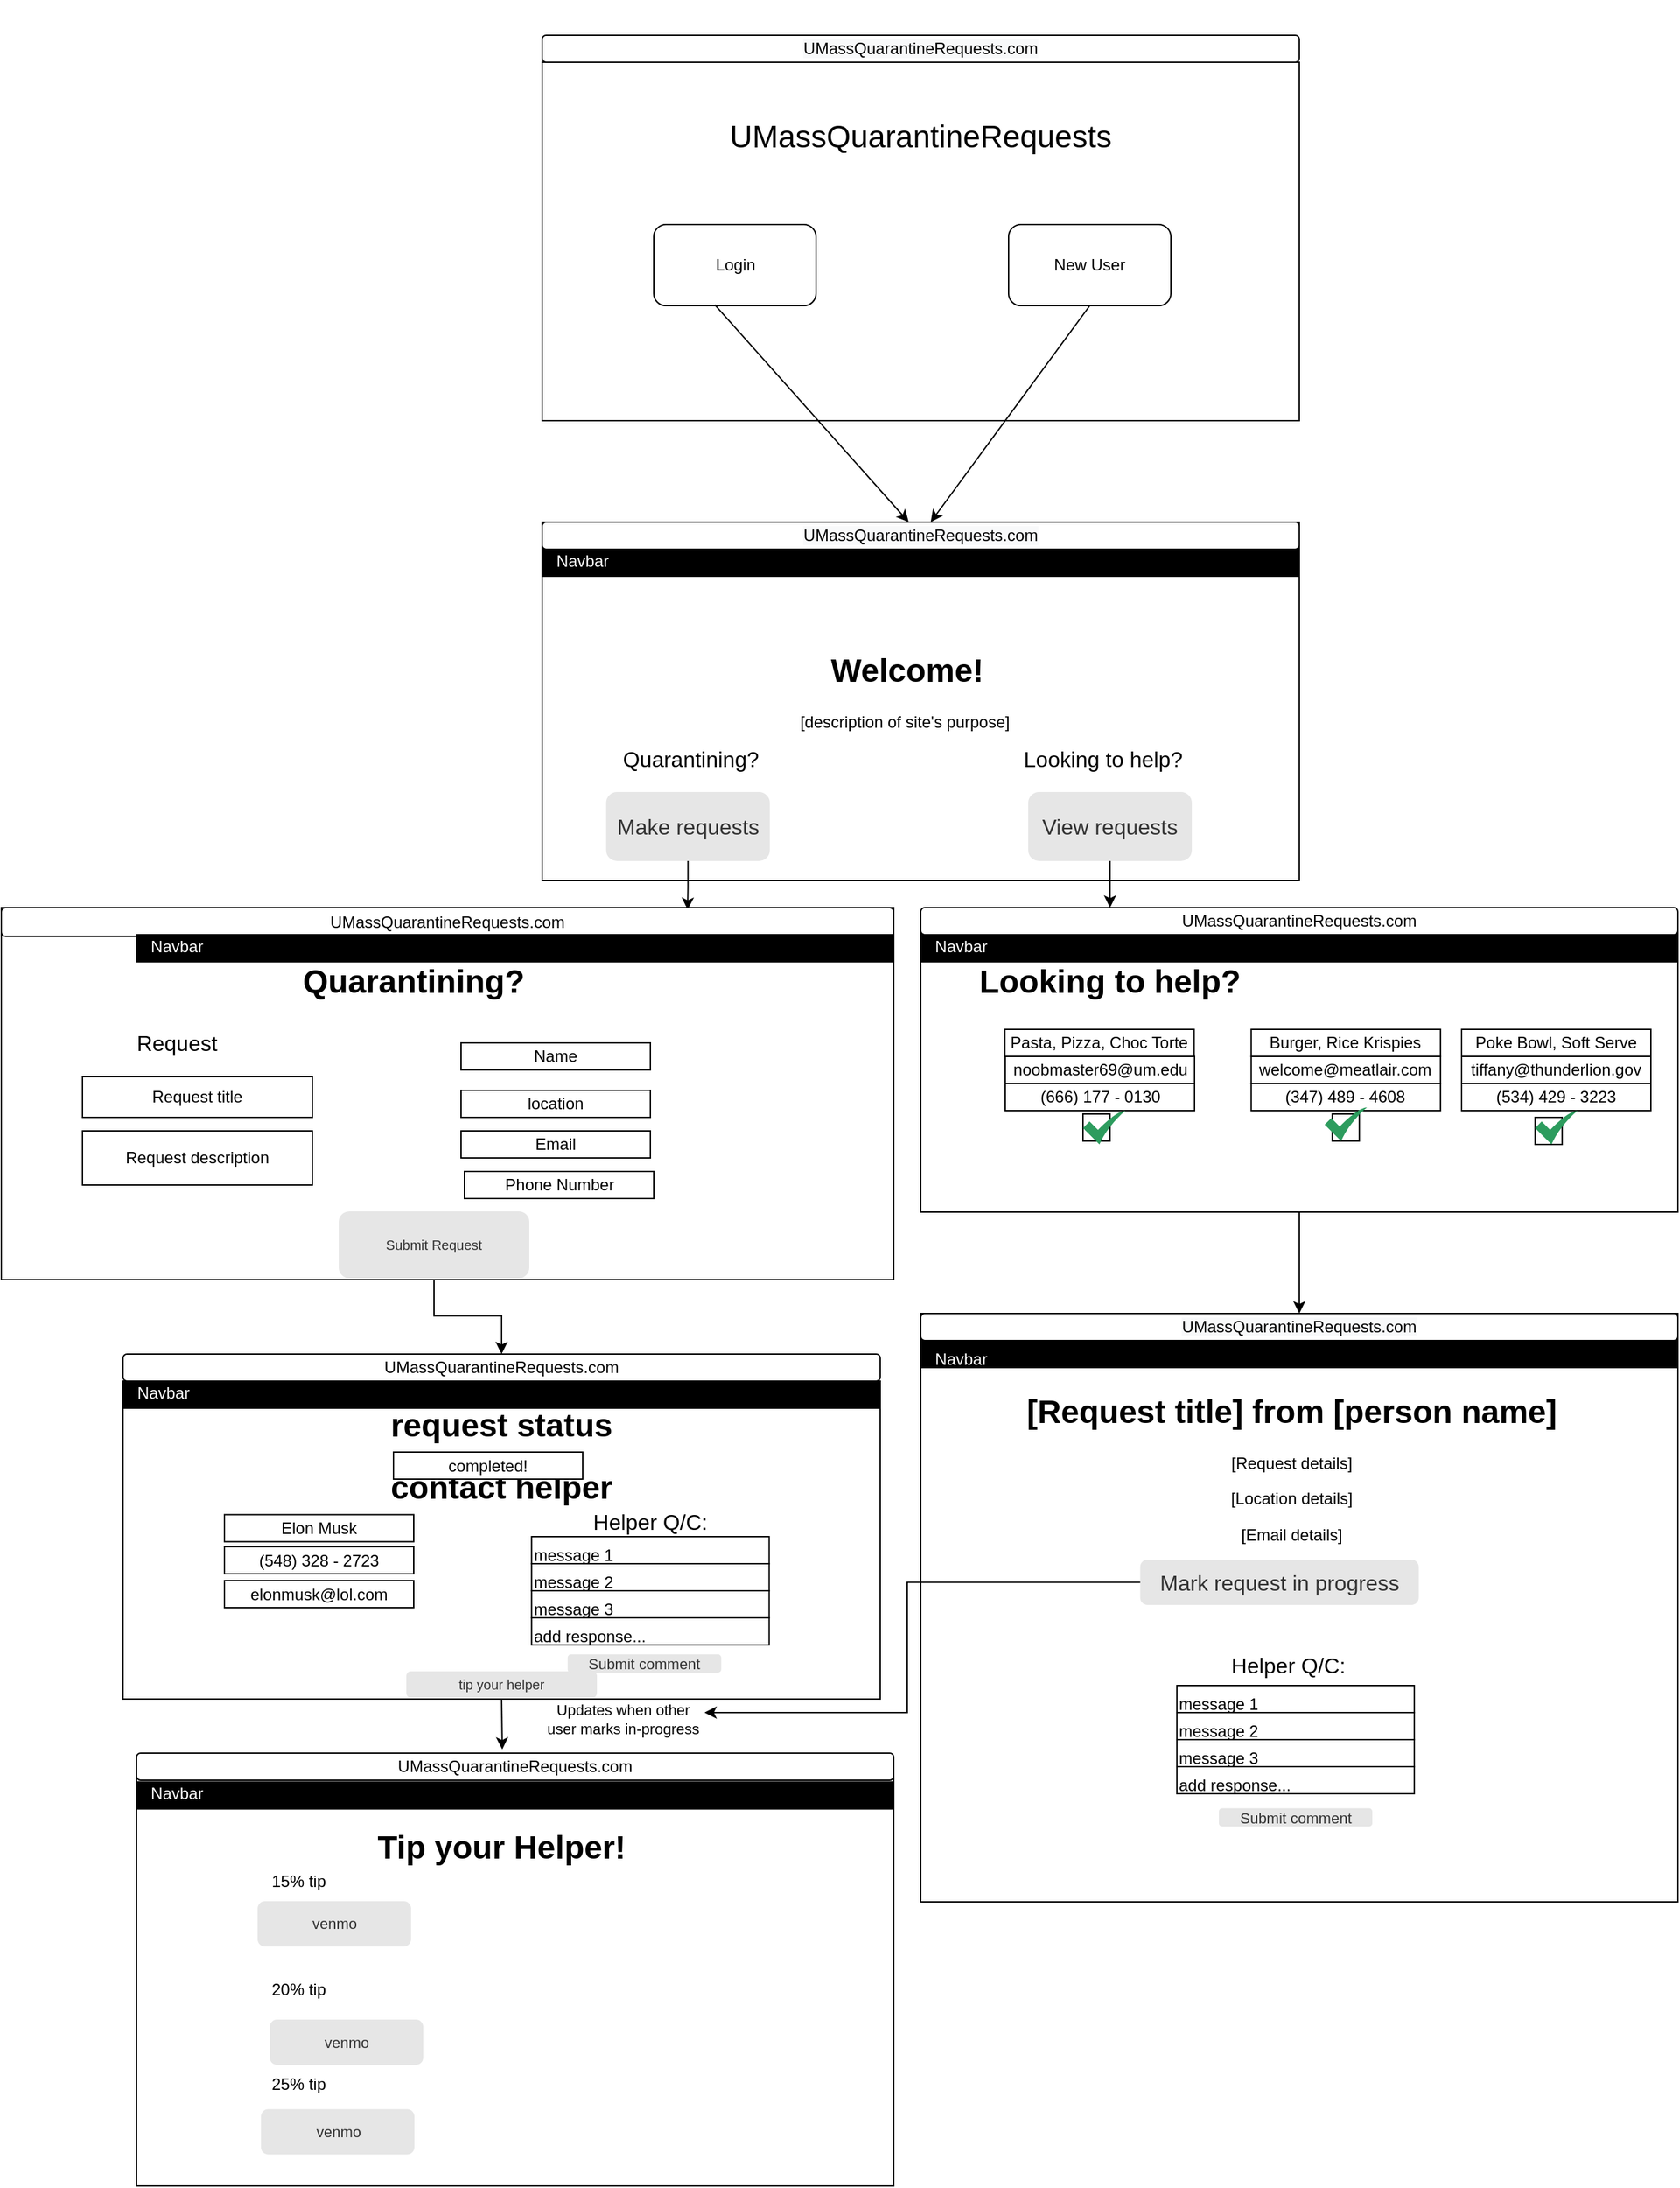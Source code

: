<mxfile version="15.5.8" type="github">
  <diagram id="xOa8urjB6kpWdedyfURd" name="Page-1">
    <mxGraphModel dx="918" dy="1583" grid="1" gridSize="10" guides="1" tooltips="1" connect="1" arrows="1" fold="1" page="1" pageScale="1" pageWidth="850" pageHeight="1100" math="0" shadow="0">
      <root>
        <mxCell id="0" />
        <mxCell id="1" parent="0" />
        <mxCell id="gMZ0pz86UfZ7Bh6NmJJu-4" value="" style="rounded=0;whiteSpace=wrap;html=1;" parent="1" vertex="1">
          <mxGeometry x="570" y="-320" width="560" height="265" as="geometry" />
        </mxCell>
        <mxCell id="gMZ0pz86UfZ7Bh6NmJJu-62" style="edgeStyle=orthogonalEdgeStyle;rounded=0;orthogonalLoop=1;jettySize=auto;html=1;entryX=0.769;entryY=0.071;entryDx=0;entryDy=0;entryPerimeter=0;" parent="1" source="gMZ0pz86UfZ7Bh6NmJJu-7" target="gMZ0pz86UfZ7Bh6NmJJu-18" edge="1">
          <mxGeometry relative="1" as="geometry" />
        </mxCell>
        <mxCell id="gMZ0pz86UfZ7Bh6NmJJu-63" style="edgeStyle=orthogonalEdgeStyle;rounded=0;orthogonalLoop=1;jettySize=auto;html=1;entryX=0.25;entryY=0;entryDx=0;entryDy=0;" parent="1" source="gMZ0pz86UfZ7Bh6NmJJu-6" target="gMZ0pz86UfZ7Bh6NmJJu-60" edge="1">
          <mxGeometry relative="1" as="geometry" />
        </mxCell>
        <mxCell id="gMZ0pz86UfZ7Bh6NmJJu-5" value="&lt;h1&gt;Welcome!&lt;/h1&gt;&lt;p&gt;[description of site&#39;s purpose]&amp;nbsp;&lt;/p&gt;" style="text;html=1;strokeColor=none;fillColor=none;spacing=5;spacingTop=-20;whiteSpace=wrap;overflow=hidden;rounded=0;align=center;" parent="1" vertex="1">
          <mxGeometry x="700" y="-230" width="280" height="70" as="geometry" />
        </mxCell>
        <mxCell id="gMZ0pz86UfZ7Bh6NmJJu-6" value="&lt;font style=&quot;font-size: 16px&quot;&gt;View requests&lt;/font&gt;" style="rounded=1;html=1;shadow=0;dashed=0;whiteSpace=wrap;fontSize=10;fillColor=#E6E6E6;align=center;strokeColor=#E6E6E6;fontColor=#333333;" parent="1" vertex="1">
          <mxGeometry x="930" y="-120" width="120" height="50" as="geometry" />
        </mxCell>
        <mxCell id="gMZ0pz86UfZ7Bh6NmJJu-7" value="&lt;font style=&quot;font-size: 16px&quot;&gt;Make requests&lt;/font&gt;" style="rounded=1;html=1;shadow=0;dashed=0;whiteSpace=wrap;fontSize=10;fillColor=#E6E6E6;align=center;strokeColor=#E6E6E6;fontColor=#333333;" parent="1" vertex="1">
          <mxGeometry x="617.81" y="-120" width="120" height="50" as="geometry" />
        </mxCell>
        <mxCell id="gMZ0pz86UfZ7Bh6NmJJu-8" value="Quarantining?" style="text;html=1;strokeColor=none;fillColor=none;align=center;verticalAlign=middle;whiteSpace=wrap;rounded=0;fontSize=16;" parent="1" vertex="1">
          <mxGeometry x="610" y="-160" width="140" height="30" as="geometry" />
        </mxCell>
        <mxCell id="gMZ0pz86UfZ7Bh6NmJJu-9" value="Looking to help?" style="text;html=1;strokeColor=none;fillColor=none;align=center;verticalAlign=middle;whiteSpace=wrap;rounded=0;fontSize=16;" parent="1" vertex="1">
          <mxGeometry x="915" y="-160" width="140" height="30" as="geometry" />
        </mxCell>
        <mxCell id="gMZ0pz86UfZ7Bh6NmJJu-10" value="&#xa;&#xa;&lt;span style=&quot;color: rgb(0, 0, 0); font-family: helvetica; font-size: 12px; font-style: normal; font-weight: 400; letter-spacing: normal; text-align: center; text-indent: 0px; text-transform: none; word-spacing: 0px; background-color: rgb(248, 249, 250); display: inline; float: none;&quot;&gt;UMassQuarantineRequests.com&lt;/span&gt;&#xa;&#xa;" style="rounded=1;whiteSpace=wrap;html=1;" parent="1" vertex="1">
          <mxGeometry x="570" y="-320" width="560" height="20" as="geometry" />
        </mxCell>
        <mxCell id="gMZ0pz86UfZ7Bh6NmJJu-67" style="edgeStyle=orthogonalEdgeStyle;rounded=0;orthogonalLoop=1;jettySize=auto;html=1;exitX=0.5;exitY=1;exitDx=0;exitDy=0;entryX=0.5;entryY=0;entryDx=0;entryDy=0;" parent="1" source="8UkIw04C8tfjKHW86x7a-14" target="gMZ0pz86UfZ7Bh6NmJJu-61" edge="1">
          <mxGeometry relative="1" as="geometry" />
        </mxCell>
        <mxCell id="gMZ0pz86UfZ7Bh6NmJJu-12" value="" style="rounded=0;whiteSpace=wrap;html=1;" parent="1" vertex="1">
          <mxGeometry x="170" y="-35" width="660" height="275" as="geometry" />
        </mxCell>
        <mxCell id="gMZ0pz86UfZ7Bh6NmJJu-13" value="&lt;h1&gt;Quarantining?&lt;/h1&gt;" style="text;html=1;strokeColor=none;fillColor=none;spacing=5;spacingTop=-20;whiteSpace=wrap;overflow=hidden;rounded=0;align=center;" parent="1" vertex="1">
          <mxGeometry x="335" width="280" height="40" as="geometry" />
        </mxCell>
        <mxCell id="gMZ0pz86UfZ7Bh6NmJJu-16" value="Request" style="text;html=1;strokeColor=none;fillColor=none;align=center;verticalAlign=middle;whiteSpace=wrap;rounded=0;fontSize=16;" parent="1" vertex="1">
          <mxGeometry x="230" y="50" width="140" height="30" as="geometry" />
        </mxCell>
        <mxCell id="gMZ0pz86UfZ7Bh6NmJJu-18" value="UMassQuarantineRequests.com" style="rounded=1;whiteSpace=wrap;html=1;" parent="1" vertex="1">
          <mxGeometry x="170" y="-35" width="660" height="21.25" as="geometry" />
        </mxCell>
        <mxCell id="gMZ0pz86UfZ7Bh6NmJJu-24" value="Email" style="rounded=0;whiteSpace=wrap;html=1;" parent="1" vertex="1">
          <mxGeometry x="510" y="130" width="140" height="20" as="geometry" />
        </mxCell>
        <mxCell id="gMZ0pz86UfZ7Bh6NmJJu-25" value="Phone Number" style="rounded=0;whiteSpace=wrap;html=1;" parent="1" vertex="1">
          <mxGeometry x="512.5" y="160" width="140" height="20" as="geometry" />
        </mxCell>
        <mxCell id="VA0naa6v9G5pV4DlwBUk-33" style="edgeStyle=orthogonalEdgeStyle;rounded=0;orthogonalLoop=1;jettySize=auto;html=1;exitX=0.5;exitY=1;exitDx=0;exitDy=0;entryX=0.5;entryY=0;entryDx=0;entryDy=0;" edge="1" parent="1" source="gMZ0pz86UfZ7Bh6NmJJu-28" target="8UkIw04C8tfjKHW86x7a-22">
          <mxGeometry relative="1" as="geometry" />
        </mxCell>
        <mxCell id="gMZ0pz86UfZ7Bh6NmJJu-28" value="" style="rounded=0;whiteSpace=wrap;html=1;" parent="1" vertex="1">
          <mxGeometry x="850" y="-25" width="560" height="215" as="geometry" />
        </mxCell>
        <mxCell id="gMZ0pz86UfZ7Bh6NmJJu-29" value="&lt;h1&gt;Looking to help?&lt;/h1&gt;" style="text;html=1;strokeColor=none;fillColor=none;spacing=5;spacingTop=-20;whiteSpace=wrap;overflow=hidden;rounded=0;align=center;" parent="1" vertex="1">
          <mxGeometry x="850" width="280" height="40" as="geometry" />
        </mxCell>
        <mxCell id="gMZ0pz86UfZ7Bh6NmJJu-33" value="Pasta, Pizza, Choc Torte" style="rounded=0;whiteSpace=wrap;html=1;" parent="1" vertex="1">
          <mxGeometry x="912.19" y="55" width="140" height="20" as="geometry" />
        </mxCell>
        <mxCell id="gMZ0pz86UfZ7Bh6NmJJu-34" value="Burger, Rice Krispies" style="rounded=0;whiteSpace=wrap;html=1;" parent="1" vertex="1">
          <mxGeometry x="1094.38" y="55" width="140" height="20" as="geometry" />
        </mxCell>
        <mxCell id="gMZ0pz86UfZ7Bh6NmJJu-35" value="Poke Bowl, Soft Serve" style="rounded=0;whiteSpace=wrap;html=1;" parent="1" vertex="1">
          <mxGeometry x="1250" y="55" width="140" height="20" as="geometry" />
        </mxCell>
        <mxCell id="gMZ0pz86UfZ7Bh6NmJJu-36" value="noobmaster69@um.edu" style="rounded=0;whiteSpace=wrap;html=1;" parent="1" vertex="1">
          <mxGeometry x="912.5" y="75" width="140" height="20" as="geometry" />
        </mxCell>
        <mxCell id="gMZ0pz86UfZ7Bh6NmJJu-37" value="(666) 177 - 0130" style="rounded=0;whiteSpace=wrap;html=1;" parent="1" vertex="1">
          <mxGeometry x="912.5" y="95" width="140" height="20" as="geometry" />
        </mxCell>
        <mxCell id="gMZ0pz86UfZ7Bh6NmJJu-49" value="welcome@meatlair.com" style="rounded=0;whiteSpace=wrap;html=1;" parent="1" vertex="1">
          <mxGeometry x="1094.38" y="75" width="140" height="20" as="geometry" />
        </mxCell>
        <mxCell id="gMZ0pz86UfZ7Bh6NmJJu-50" value="(347)&amp;nbsp;489 - 4608" style="rounded=0;whiteSpace=wrap;html=1;" parent="1" vertex="1">
          <mxGeometry x="1094.38" y="95" width="140" height="20" as="geometry" />
        </mxCell>
        <mxCell id="gMZ0pz86UfZ7Bh6NmJJu-51" value="tiffany@thunderlion.gov" style="rounded=0;whiteSpace=wrap;html=1;" parent="1" vertex="1">
          <mxGeometry x="1250" y="75" width="140" height="20" as="geometry" />
        </mxCell>
        <mxCell id="gMZ0pz86UfZ7Bh6NmJJu-52" value="(534) 429 - 3223" style="rounded=0;whiteSpace=wrap;html=1;" parent="1" vertex="1">
          <mxGeometry x="1250" y="95" width="140" height="20" as="geometry" />
        </mxCell>
        <mxCell id="gMZ0pz86UfZ7Bh6NmJJu-55" value="" style="rounded=0;whiteSpace=wrap;html=1;" parent="1" vertex="1">
          <mxGeometry x="1304.37" y="120" width="20" height="20" as="geometry" />
        </mxCell>
        <mxCell id="gMZ0pz86UfZ7Bh6NmJJu-57" value="" style="sketch=0;html=1;aspect=fixed;strokeColor=none;shadow=0;align=center;verticalAlign=top;fillColor=#2D9C5E;shape=mxgraph.gcp2.check" parent="1" vertex="1">
          <mxGeometry x="1304.37" y="115" width="31.25" height="25" as="geometry" />
        </mxCell>
        <mxCell id="VA0naa6v9G5pV4DlwBUk-36" style="edgeStyle=orthogonalEdgeStyle;rounded=0;orthogonalLoop=1;jettySize=auto;html=1;exitX=0.5;exitY=1;exitDx=0;exitDy=0;entryX=0.483;entryY=-0.137;entryDx=0;entryDy=0;entryPerimeter=0;" edge="1" parent="1" source="gMZ0pz86UfZ7Bh6NmJJu-59" target="8UkIw04C8tfjKHW86x7a-60">
          <mxGeometry relative="1" as="geometry" />
        </mxCell>
        <mxCell id="gMZ0pz86UfZ7Bh6NmJJu-59" value="" style="rounded=0;whiteSpace=wrap;html=1;" parent="1" vertex="1">
          <mxGeometry x="260" y="315" width="560" height="235" as="geometry" />
        </mxCell>
        <mxCell id="gMZ0pz86UfZ7Bh6NmJJu-60" value="UMassQuarantineRequests.com" style="rounded=1;whiteSpace=wrap;html=1;" parent="1" vertex="1">
          <mxGeometry x="850" y="-35" width="560" height="20" as="geometry" />
        </mxCell>
        <mxCell id="gMZ0pz86UfZ7Bh6NmJJu-61" value="UMassQuarantineRequests.com" style="rounded=1;whiteSpace=wrap;html=1;" parent="1" vertex="1">
          <mxGeometry x="260" y="295" width="560" height="20" as="geometry" />
        </mxCell>
        <mxCell id="8UkIw04C8tfjKHW86x7a-1" value="location" style="rounded=0;whiteSpace=wrap;html=1;" parent="1" vertex="1">
          <mxGeometry x="510" y="100" width="140" height="20" as="geometry" />
        </mxCell>
        <mxCell id="8UkIw04C8tfjKHW86x7a-12" value="Request description" style="rounded=0;whiteSpace=wrap;html=1;" parent="1" vertex="1">
          <mxGeometry x="230" y="130" width="170" height="40" as="geometry" />
        </mxCell>
        <mxCell id="8UkIw04C8tfjKHW86x7a-14" value="Submit Request" style="rounded=1;html=1;shadow=0;dashed=0;whiteSpace=wrap;fontSize=10;fillColor=#E6E6E6;align=center;strokeColor=#E6E6E6;fontColor=#333333;" parent="1" vertex="1">
          <mxGeometry x="420" y="190" width="140" height="48.44" as="geometry" />
        </mxCell>
        <mxCell id="8UkIw04C8tfjKHW86x7a-16" value="" style="rounded=0;whiteSpace=wrap;html=1;" parent="1" vertex="1">
          <mxGeometry x="850" y="265" width="560" height="435" as="geometry" />
        </mxCell>
        <mxCell id="8UkIw04C8tfjKHW86x7a-17" value="&lt;h1&gt;[Request title] from [person name]&lt;/h1&gt;&lt;p&gt;[Request details]&lt;/p&gt;&lt;p&gt;[Location details]&lt;/p&gt;&lt;p&gt;[Email details]&lt;/p&gt;&lt;p&gt;[Phone number]&lt;/p&gt;" style="text;html=1;strokeColor=none;fillColor=none;spacing=5;spacingTop=-20;whiteSpace=wrap;overflow=hidden;rounded=0;align=center;" parent="1" vertex="1">
          <mxGeometry x="912.19" y="317.5" width="425" height="120" as="geometry" />
        </mxCell>
        <mxCell id="8UkIw04C8tfjKHW86x7a-69" style="edgeStyle=orthogonalEdgeStyle;rounded=0;orthogonalLoop=1;jettySize=auto;html=1;exitX=0;exitY=0.5;exitDx=0;exitDy=0;fontSize=11;" parent="1" source="8UkIw04C8tfjKHW86x7a-19" target="8UkIw04C8tfjKHW86x7a-70" edge="1">
          <mxGeometry relative="1" as="geometry">
            <mxPoint x="560" y="560" as="targetPoint" />
            <Array as="points">
              <mxPoint x="840" y="464" />
              <mxPoint x="840" y="560" />
            </Array>
          </mxGeometry>
        </mxCell>
        <mxCell id="8UkIw04C8tfjKHW86x7a-19" value="&lt;font style=&quot;font-size: 16px&quot;&gt;Mark request in progress&lt;/font&gt;" style="rounded=1;html=1;shadow=0;dashed=0;whiteSpace=wrap;fontSize=10;fillColor=#E6E6E6;align=center;strokeColor=#E6E6E6;fontColor=#333333;" parent="1" vertex="1">
          <mxGeometry x="1012.81" y="447.5" width="205" height="32.5" as="geometry" />
        </mxCell>
        <mxCell id="8UkIw04C8tfjKHW86x7a-22" value="&#xa;&#xa;&lt;span style=&quot;color: rgb(0, 0, 0); font-family: helvetica; font-size: 12px; font-style: normal; font-weight: 400; letter-spacing: normal; text-align: center; text-indent: 0px; text-transform: none; word-spacing: 0px; background-color: rgb(248, 249, 250); display: inline; float: none;&quot;&gt;UMassQuarantineRequests.com&lt;/span&gt;&#xa;&#xa;" style="rounded=1;whiteSpace=wrap;html=1;" parent="1" vertex="1">
          <mxGeometry x="850" y="265" width="560" height="20" as="geometry" />
        </mxCell>
        <mxCell id="8UkIw04C8tfjKHW86x7a-29" value="Request title" style="rounded=0;whiteSpace=wrap;html=1;" parent="1" vertex="1">
          <mxGeometry x="230" y="90" width="170" height="30" as="geometry" />
        </mxCell>
        <mxCell id="8UkIw04C8tfjKHW86x7a-30" value="Name" style="rounded=0;whiteSpace=wrap;html=1;" parent="1" vertex="1">
          <mxGeometry x="510" y="65" width="140" height="20" as="geometry" />
        </mxCell>
        <mxCell id="8UkIw04C8tfjKHW86x7a-41" value="Helper Q/C:" style="text;html=1;strokeColor=none;fillColor=none;align=center;verticalAlign=middle;whiteSpace=wrap;rounded=0;fontSize=16;" parent="1" vertex="1">
          <mxGeometry x="1052.19" y="510" width="140" height="30" as="geometry" />
        </mxCell>
        <mxCell id="8UkIw04C8tfjKHW86x7a-44" value="&lt;span style=&quot;font-size: 11px&quot;&gt;Submit comment&lt;/span&gt;" style="rounded=1;html=1;shadow=0;dashed=0;whiteSpace=wrap;fontSize=10;fillColor=#E6E6E6;align=center;strokeColor=#E6E6E6;fontColor=#333333;" parent="1" vertex="1">
          <mxGeometry x="1071" y="631.25" width="112.5" height="12.5" as="geometry" />
        </mxCell>
        <mxCell id="8UkIw04C8tfjKHW86x7a-59" value="" style="rounded=0;whiteSpace=wrap;html=1;" parent="1" vertex="1">
          <mxGeometry x="270" y="600" width="560" height="310" as="geometry" />
        </mxCell>
        <mxCell id="8UkIw04C8tfjKHW86x7a-60" value="UMassQuarantineRequests.com" style="rounded=1;whiteSpace=wrap;html=1;" parent="1" vertex="1">
          <mxGeometry x="270" y="590" width="560" height="20" as="geometry" />
        </mxCell>
        <mxCell id="8UkIw04C8tfjKHW86x7a-62" value="&lt;h1&gt;request status&lt;/h1&gt;" style="text;html=1;strokeColor=none;fillColor=none;spacing=5;spacingTop=-20;whiteSpace=wrap;overflow=hidden;rounded=0;align=center;" parent="1" vertex="1">
          <mxGeometry x="400" y="327.5" width="280" height="40" as="geometry" />
        </mxCell>
        <mxCell id="8UkIw04C8tfjKHW86x7a-64" value="&lt;h1&gt;Tip your Helper!&lt;/h1&gt;" style="text;html=1;strokeColor=none;fillColor=none;spacing=5;spacingTop=-20;whiteSpace=wrap;overflow=hidden;rounded=0;align=center;" parent="1" vertex="1">
          <mxGeometry x="345" y="640" width="390" height="40" as="geometry" />
        </mxCell>
        <mxCell id="8UkIw04C8tfjKHW86x7a-70" value="Updates when other user marks in-progress" style="text;html=1;strokeColor=none;fillColor=none;align=center;verticalAlign=middle;whiteSpace=wrap;rounded=0;fontSize=11;" parent="1" vertex="1">
          <mxGeometry x="570" y="550" width="120" height="30" as="geometry" />
        </mxCell>
        <mxCell id="8UkIw04C8tfjKHW86x7a-80" value="&lt;span style=&quot;font-size: 11px&quot;&gt;venmo&lt;/span&gt;" style="rounded=1;html=1;shadow=0;dashed=0;whiteSpace=wrap;fontSize=10;fillColor=#E6E6E6;align=center;strokeColor=#E6E6E6;fontColor=#333333;" parent="1" vertex="1">
          <mxGeometry x="360" y="700" width="112.5" height="32.5" as="geometry" />
        </mxCell>
        <mxCell id="MTcIwoVqt6RtLrn1y44d-1" value="" style="rounded=0;whiteSpace=wrap;html=1;" parent="1" vertex="1">
          <mxGeometry x="570" y="-660" width="560" height="265" as="geometry" />
        </mxCell>
        <mxCell id="MTcIwoVqt6RtLrn1y44d-2" value="&#xa;&#xa;&lt;span style=&quot;color: rgb(0, 0, 0); font-family: helvetica; font-size: 12px; font-style: normal; font-weight: 400; letter-spacing: normal; text-align: center; text-indent: 0px; text-transform: none; word-spacing: 0px; background-color: rgb(248, 249, 250); display: inline; float: none;&quot;&gt;UMassQuarantineRequests.com&lt;/span&gt;&#xa;&#xa;" style="rounded=1;whiteSpace=wrap;html=1;" parent="1" vertex="1">
          <mxGeometry x="570" y="-680" width="560" height="20" as="geometry" />
        </mxCell>
        <mxCell id="MTcIwoVqt6RtLrn1y44d-11" value="Login" style="rounded=1;whiteSpace=wrap;html=1;" parent="1" vertex="1">
          <mxGeometry x="652.5" y="-540" width="120" height="60" as="geometry" />
        </mxCell>
        <mxCell id="MTcIwoVqt6RtLrn1y44d-12" value="New User" style="rounded=1;whiteSpace=wrap;html=1;" parent="1" vertex="1">
          <mxGeometry x="915" y="-540" width="120" height="60" as="geometry" />
        </mxCell>
        <mxCell id="MTcIwoVqt6RtLrn1y44d-14" value="" style="endArrow=classic;html=1;rounded=0;exitX=0.376;exitY=0.988;exitDx=0;exitDy=0;exitPerimeter=0;" parent="1" source="MTcIwoVqt6RtLrn1y44d-11" target="gMZ0pz86UfZ7Bh6NmJJu-10" edge="1">
          <mxGeometry width="50" height="50" relative="1" as="geometry">
            <mxPoint x="692.5" y="-390" as="sourcePoint" />
            <mxPoint x="742.5" y="-440" as="targetPoint" />
          </mxGeometry>
        </mxCell>
        <mxCell id="MTcIwoVqt6RtLrn1y44d-15" value="" style="endArrow=classic;html=1;rounded=0;exitX=0.5;exitY=1;exitDx=0;exitDy=0;" parent="1" source="MTcIwoVqt6RtLrn1y44d-12" target="gMZ0pz86UfZ7Bh6NmJJu-10" edge="1">
          <mxGeometry width="50" height="50" relative="1" as="geometry">
            <mxPoint x="1110" y="-350" as="sourcePoint" />
            <mxPoint x="1160" y="-400" as="targetPoint" />
          </mxGeometry>
        </mxCell>
        <mxCell id="VA0naa6v9G5pV4DlwBUk-1" value="&lt;font style=&quot;font-size: 23px&quot;&gt;UMassQuarantineRequests&lt;/font&gt;" style="text;html=1;strokeColor=none;fillColor=none;align=center;verticalAlign=middle;whiteSpace=wrap;rounded=0;" vertex="1" parent="1">
          <mxGeometry x="820" y="-620" width="60" height="30" as="geometry" />
        </mxCell>
        <mxCell id="VA0naa6v9G5pV4DlwBUk-4" value="&lt;h1&gt;contact helper&lt;/h1&gt;" style="text;html=1;strokeColor=none;fillColor=none;spacing=5;spacingTop=-20;whiteSpace=wrap;overflow=hidden;rounded=0;align=center;" vertex="1" parent="1">
          <mxGeometry x="400" y="373.75" width="280" height="40" as="geometry" />
        </mxCell>
        <mxCell id="VA0naa6v9G5pV4DlwBUk-6" value="Elon Musk" style="rounded=0;whiteSpace=wrap;html=1;" vertex="1" parent="1">
          <mxGeometry x="335" y="413.75" width="140" height="20" as="geometry" />
        </mxCell>
        <mxCell id="VA0naa6v9G5pV4DlwBUk-8" value="(548) 328 - 2723" style="rounded=0;whiteSpace=wrap;html=1;" vertex="1" parent="1">
          <mxGeometry x="335" y="437.5" width="140" height="20" as="geometry" />
        </mxCell>
        <mxCell id="VA0naa6v9G5pV4DlwBUk-9" value="elonmusk@lol.com" style="rounded=0;whiteSpace=wrap;html=1;" vertex="1" parent="1">
          <mxGeometry x="335" y="462.5" width="140" height="20" as="geometry" />
        </mxCell>
        <mxCell id="VA0naa6v9G5pV4DlwBUk-10" value="completed!" style="rounded=0;whiteSpace=wrap;html=1;" vertex="1" parent="1">
          <mxGeometry x="460" y="367.5" width="140" height="20" as="geometry" />
        </mxCell>
        <mxCell id="VA0naa6v9G5pV4DlwBUk-11" value="tip your helper" style="rounded=1;html=1;shadow=0;dashed=0;whiteSpace=wrap;fontSize=10;fillColor=#E6E6E6;align=center;strokeColor=#E6E6E6;fontColor=#333333;" vertex="1" parent="1">
          <mxGeometry x="470" y="530" width="140" height="18.44" as="geometry" />
        </mxCell>
        <mxCell id="VA0naa6v9G5pV4DlwBUk-15" value="15% tip" style="text;html=1;strokeColor=none;fillColor=none;align=center;verticalAlign=middle;whiteSpace=wrap;rounded=0;" vertex="1" parent="1">
          <mxGeometry x="360" y="670" width="60" height="30" as="geometry" />
        </mxCell>
        <mxCell id="VA0naa6v9G5pV4DlwBUk-16" value="20% tip" style="text;html=1;strokeColor=none;fillColor=none;align=center;verticalAlign=middle;whiteSpace=wrap;rounded=0;" vertex="1" parent="1">
          <mxGeometry x="360" y="750" width="60" height="30" as="geometry" />
        </mxCell>
        <mxCell id="VA0naa6v9G5pV4DlwBUk-17" value="25% tip" style="text;html=1;strokeColor=none;fillColor=none;align=center;verticalAlign=middle;whiteSpace=wrap;rounded=0;" vertex="1" parent="1">
          <mxGeometry x="360" y="820" width="60" height="30" as="geometry" />
        </mxCell>
        <mxCell id="VA0naa6v9G5pV4DlwBUk-18" value="&lt;span style=&quot;font-size: 11px&quot;&gt;venmo&lt;/span&gt;" style="rounded=1;html=1;shadow=0;dashed=0;whiteSpace=wrap;fontSize=10;fillColor=#E6E6E6;align=center;strokeColor=#E6E6E6;fontColor=#333333;" vertex="1" parent="1">
          <mxGeometry x="369" y="787.5" width="112.5" height="32.5" as="geometry" />
        </mxCell>
        <mxCell id="VA0naa6v9G5pV4DlwBUk-19" value="&lt;span style=&quot;font-size: 11px&quot;&gt;venmo&lt;/span&gt;" style="rounded=1;html=1;shadow=0;dashed=0;whiteSpace=wrap;fontSize=10;fillColor=#E6E6E6;align=center;strokeColor=#E6E6E6;fontColor=#333333;" vertex="1" parent="1">
          <mxGeometry x="362.5" y="853.75" width="112.5" height="32.5" as="geometry" />
        </mxCell>
        <mxCell id="VA0naa6v9G5pV4DlwBUk-29" value="" style="rounded=0;whiteSpace=wrap;html=1;" vertex="1" parent="1">
          <mxGeometry x="1154.38" y="117.5" width="20" height="20" as="geometry" />
        </mxCell>
        <mxCell id="VA0naa6v9G5pV4DlwBUk-30" value="" style="rounded=0;whiteSpace=wrap;html=1;" vertex="1" parent="1">
          <mxGeometry x="970.0" y="117.5" width="20" height="20" as="geometry" />
        </mxCell>
        <mxCell id="VA0naa6v9G5pV4DlwBUk-31" value="" style="sketch=0;html=1;aspect=fixed;strokeColor=none;shadow=0;align=center;verticalAlign=top;fillColor=#2D9C5E;shape=mxgraph.gcp2.check" vertex="1" parent="1">
          <mxGeometry x="1148.76" y="112.5" width="31.25" height="25" as="geometry" />
        </mxCell>
        <mxCell id="VA0naa6v9G5pV4DlwBUk-32" value="" style="sketch=0;html=1;aspect=fixed;strokeColor=none;shadow=0;align=center;verticalAlign=top;fillColor=#2D9C5E;shape=mxgraph.gcp2.check" vertex="1" parent="1">
          <mxGeometry x="970.0" y="115" width="31.25" height="25" as="geometry" />
        </mxCell>
        <mxCell id="VA0naa6v9G5pV4DlwBUk-34" value="message 1" style="rounded=0;whiteSpace=wrap;html=1;align=left;verticalAlign=top;" vertex="1" parent="1">
          <mxGeometry x="1039.44" y="540" width="175.62" height="20" as="geometry" />
        </mxCell>
        <mxCell id="VA0naa6v9G5pV4DlwBUk-35" value="&lt;span style=&quot;font-size: 11px&quot;&gt;Submit comment&lt;/span&gt;" style="rounded=1;html=1;shadow=0;dashed=0;whiteSpace=wrap;fontSize=10;fillColor=#E6E6E6;align=center;strokeColor=#E6E6E6;fontColor=#333333;" vertex="1" parent="1">
          <mxGeometry x="589.38" y="517.5" width="112.5" height="12.5" as="geometry" />
        </mxCell>
        <mxCell id="VA0naa6v9G5pV4DlwBUk-37" value="Helper Q/C:" style="text;html=1;strokeColor=none;fillColor=none;align=center;verticalAlign=middle;whiteSpace=wrap;rounded=0;fontSize=16;" vertex="1" parent="1">
          <mxGeometry x="580" y="403.75" width="140" height="30" as="geometry" />
        </mxCell>
        <mxCell id="VA0naa6v9G5pV4DlwBUk-40" value="message 2" style="rounded=0;whiteSpace=wrap;html=1;align=left;verticalAlign=top;" vertex="1" parent="1">
          <mxGeometry x="1039.44" y="560" width="175.62" height="20" as="geometry" />
        </mxCell>
        <mxCell id="VA0naa6v9G5pV4DlwBUk-41" value="message 3" style="rounded=0;whiteSpace=wrap;html=1;align=left;verticalAlign=top;" vertex="1" parent="1">
          <mxGeometry x="1039.44" y="580" width="175.62" height="20" as="geometry" />
        </mxCell>
        <mxCell id="VA0naa6v9G5pV4DlwBUk-42" value="add response..." style="rounded=0;whiteSpace=wrap;html=1;align=left;verticalAlign=top;" vertex="1" parent="1">
          <mxGeometry x="1039.44" y="600" width="175.62" height="20" as="geometry" />
        </mxCell>
        <mxCell id="VA0naa6v9G5pV4DlwBUk-43" value="message 1" style="rounded=0;whiteSpace=wrap;html=1;align=left;verticalAlign=top;" vertex="1" parent="1">
          <mxGeometry x="562.19" y="430" width="175.62" height="20" as="geometry" />
        </mxCell>
        <mxCell id="VA0naa6v9G5pV4DlwBUk-44" value="message 2" style="rounded=0;whiteSpace=wrap;html=1;align=left;verticalAlign=top;" vertex="1" parent="1">
          <mxGeometry x="562.19" y="450" width="175.62" height="20" as="geometry" />
        </mxCell>
        <mxCell id="VA0naa6v9G5pV4DlwBUk-45" value="message 3" style="rounded=0;whiteSpace=wrap;html=1;align=left;verticalAlign=top;" vertex="1" parent="1">
          <mxGeometry x="562.19" y="470" width="175.62" height="20" as="geometry" />
        </mxCell>
        <mxCell id="VA0naa6v9G5pV4DlwBUk-46" value="add response..." style="rounded=0;whiteSpace=wrap;html=1;align=left;verticalAlign=top;" vertex="1" parent="1">
          <mxGeometry x="562.19" y="490" width="175.62" height="20" as="geometry" />
        </mxCell>
        <mxCell id="VA0naa6v9G5pV4DlwBUk-48" value="" style="rounded=0;whiteSpace=wrap;html=1;fontSize=23;align=center;fillColor=#000000;" vertex="1" parent="1">
          <mxGeometry x="570" y="-300" width="560" height="20" as="geometry" />
        </mxCell>
        <mxCell id="VA0naa6v9G5pV4DlwBUk-50" value="&lt;font color=&quot;#ffffff&quot; style=&quot;font-size: 12px&quot;&gt;Navbar&lt;/font&gt;" style="text;html=1;strokeColor=none;fillColor=none;align=center;verticalAlign=middle;whiteSpace=wrap;rounded=0;fontSize=23;" vertex="1" parent="1">
          <mxGeometry x="570" y="-310" width="60" height="30" as="geometry" />
        </mxCell>
        <mxCell id="VA0naa6v9G5pV4DlwBUk-53" value="" style="rounded=0;whiteSpace=wrap;html=1;fontSize=23;align=center;fillColor=#000000;" vertex="1" parent="1">
          <mxGeometry x="270" y="-15" width="560" height="20" as="geometry" />
        </mxCell>
        <mxCell id="VA0naa6v9G5pV4DlwBUk-54" value="&lt;font color=&quot;#ffffff&quot; style=&quot;font-size: 12px&quot;&gt;Navbar&lt;/font&gt;" style="text;html=1;strokeColor=none;fillColor=none;align=center;verticalAlign=middle;whiteSpace=wrap;rounded=0;fontSize=23;" vertex="1" parent="1">
          <mxGeometry x="270" y="-25" width="60" height="30" as="geometry" />
        </mxCell>
        <mxCell id="VA0naa6v9G5pV4DlwBUk-55" value="" style="rounded=0;whiteSpace=wrap;html=1;fontSize=23;align=center;fillColor=#000000;" vertex="1" parent="1">
          <mxGeometry x="850" y="-15" width="560" height="20" as="geometry" />
        </mxCell>
        <mxCell id="VA0naa6v9G5pV4DlwBUk-56" value="&lt;font color=&quot;#ffffff&quot; style=&quot;font-size: 12px&quot;&gt;Navbar&lt;/font&gt;" style="text;html=1;strokeColor=none;fillColor=none;align=center;verticalAlign=middle;whiteSpace=wrap;rounded=0;fontSize=23;" vertex="1" parent="1">
          <mxGeometry x="850" y="-25" width="60" height="30" as="geometry" />
        </mxCell>
        <mxCell id="VA0naa6v9G5pV4DlwBUk-57" value="" style="rounded=0;whiteSpace=wrap;html=1;fontSize=23;align=center;fillColor=#000000;" vertex="1" parent="1">
          <mxGeometry x="850" y="285" width="560" height="20" as="geometry" />
        </mxCell>
        <mxCell id="VA0naa6v9G5pV4DlwBUk-58" value="&lt;font color=&quot;#ffffff&quot; style=&quot;font-size: 12px&quot;&gt;Navbar&lt;/font&gt;" style="text;html=1;strokeColor=none;fillColor=none;align=center;verticalAlign=middle;whiteSpace=wrap;rounded=0;fontSize=23;" vertex="1" parent="1">
          <mxGeometry x="850" y="280" width="60" height="30" as="geometry" />
        </mxCell>
        <mxCell id="VA0naa6v9G5pV4DlwBUk-59" value="" style="rounded=0;whiteSpace=wrap;html=1;fontSize=23;align=center;fillColor=#000000;" vertex="1" parent="1">
          <mxGeometry x="260" y="315" width="560" height="20" as="geometry" />
        </mxCell>
        <mxCell id="VA0naa6v9G5pV4DlwBUk-60" value="&lt;font color=&quot;#ffffff&quot; style=&quot;font-size: 12px&quot;&gt;Navbar&lt;/font&gt;" style="text;html=1;strokeColor=none;fillColor=none;align=center;verticalAlign=middle;whiteSpace=wrap;rounded=0;fontSize=23;" vertex="1" parent="1">
          <mxGeometry x="260" y="305" width="60" height="30" as="geometry" />
        </mxCell>
        <mxCell id="VA0naa6v9G5pV4DlwBUk-61" value="" style="rounded=0;whiteSpace=wrap;html=1;fontSize=23;align=center;fillColor=#000000;" vertex="1" parent="1">
          <mxGeometry x="270" y="611.25" width="560" height="20" as="geometry" />
        </mxCell>
        <mxCell id="VA0naa6v9G5pV4DlwBUk-62" value="&lt;font color=&quot;#ffffff&quot; style=&quot;font-size: 12px&quot;&gt;Navbar&lt;/font&gt;" style="text;html=1;strokeColor=none;fillColor=none;align=center;verticalAlign=middle;whiteSpace=wrap;rounded=0;fontSize=23;" vertex="1" parent="1">
          <mxGeometry x="270" y="601.25" width="60" height="30" as="geometry" />
        </mxCell>
      </root>
    </mxGraphModel>
  </diagram>
</mxfile>
